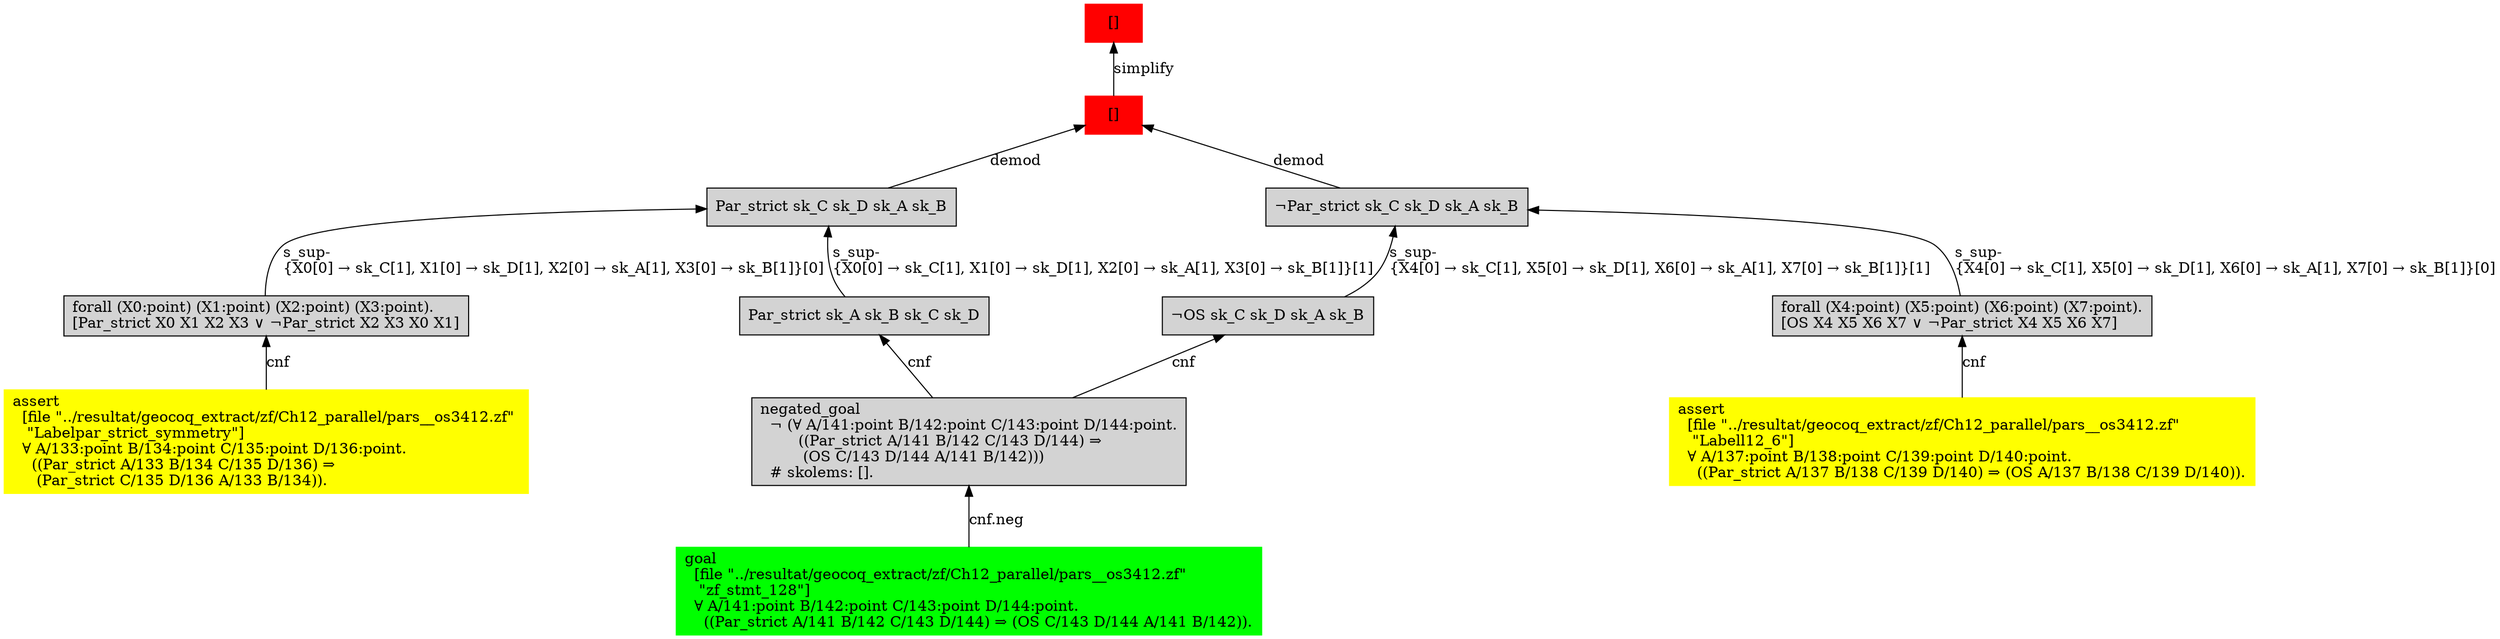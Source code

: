 digraph "unsat_graph" {
  vertex_0 [color=red, label="[]", shape=box, style=filled];
  vertex_0 -> vertex_1 [label="simplify", dir="back"];
  vertex_1 [color=red, label="[]", shape=box, style=filled];
  vertex_1 -> vertex_2 [label="demod", dir="back"];
  vertex_2 [shape=box, label="Par_strict sk_C sk_D sk_A sk_B\l", style=filled];
  vertex_2 -> vertex_3 [label="s_sup-\l\{X0[0] → sk_C[1], X1[0] → sk_D[1], X2[0] → sk_A[1], X3[0] → sk_B[1]\}[0]\l", dir="back"];
  vertex_3 [shape=box, label="forall (X0:point) (X1:point) (X2:point) (X3:point).\l[Par_strict X0 X1 X2 X3 ∨ ¬Par_strict X2 X3 X0 X1]\l", style=filled];
  vertex_3 -> vertex_4 [label="cnf", dir="back"];
  vertex_4 [color=yellow, shape=box, label="assert\l  [file \"../resultat/geocoq_extract/zf/Ch12_parallel/pars__os3412.zf\" \l   \"Labelpar_strict_symmetry\"]\l  ∀ A/133:point B/134:point C/135:point D/136:point.\l    ((Par_strict A/133 B/134 C/135 D/136) ⇒\l     (Par_strict C/135 D/136 A/133 B/134)).\l", style=filled];
  vertex_2 -> vertex_5 [label="s_sup-\l\{X0[0] → sk_C[1], X1[0] → sk_D[1], X2[0] → sk_A[1], X3[0] → sk_B[1]\}[1]\l", dir="back"];
  vertex_5 [shape=box, label="Par_strict sk_A sk_B sk_C sk_D\l", style=filled];
  vertex_5 -> vertex_6 [label="cnf", dir="back"];
  vertex_6 [shape=box, label="negated_goal\l  ¬ (∀ A/141:point B/142:point C/143:point D/144:point.\l        ((Par_strict A/141 B/142 C/143 D/144) ⇒\l         (OS C/143 D/144 A/141 B/142)))\l  # skolems: [].\l", style=filled];
  vertex_6 -> vertex_7 [label="cnf.neg", dir="back"];
  vertex_7 [color=green, shape=box, label="goal\l  [file \"../resultat/geocoq_extract/zf/Ch12_parallel/pars__os3412.zf\" \l   \"zf_stmt_128\"]\l  ∀ A/141:point B/142:point C/143:point D/144:point.\l    ((Par_strict A/141 B/142 C/143 D/144) ⇒ (OS C/143 D/144 A/141 B/142)).\l", style=filled];
  vertex_1 -> vertex_8 [label="demod", dir="back"];
  vertex_8 [shape=box, label="¬Par_strict sk_C sk_D sk_A sk_B\l", style=filled];
  vertex_8 -> vertex_9 [label="s_sup-\l\{X4[0] → sk_C[1], X5[0] → sk_D[1], X6[0] → sk_A[1], X7[0] → sk_B[1]\}[1]\l", dir="back"];
  vertex_9 [shape=box, label="¬OS sk_C sk_D sk_A sk_B\l", style=filled];
  vertex_9 -> vertex_6 [label="cnf", dir="back"];
  vertex_8 -> vertex_10 [label="s_sup-\l\{X4[0] → sk_C[1], X5[0] → sk_D[1], X6[0] → sk_A[1], X7[0] → sk_B[1]\}[0]\l", dir="back"];
  vertex_10 [shape=box, label="forall (X4:point) (X5:point) (X6:point) (X7:point).\l[OS X4 X5 X6 X7 ∨ ¬Par_strict X4 X5 X6 X7]\l", style=filled];
  vertex_10 -> vertex_11 [label="cnf", dir="back"];
  vertex_11 [color=yellow, shape=box, label="assert\l  [file \"../resultat/geocoq_extract/zf/Ch12_parallel/pars__os3412.zf\" \l   \"Labell12_6\"]\l  ∀ A/137:point B/138:point C/139:point D/140:point.\l    ((Par_strict A/137 B/138 C/139 D/140) ⇒ (OS A/137 B/138 C/139 D/140)).\l", style=filled];
  }


